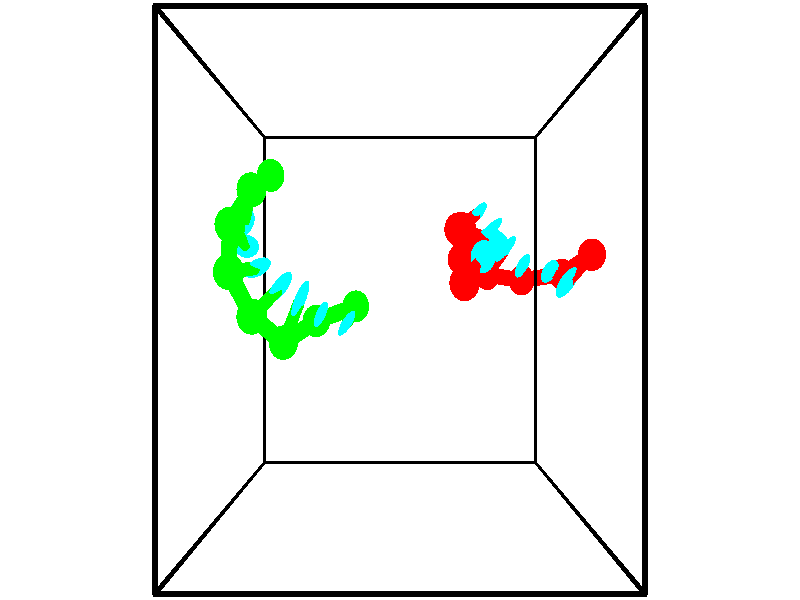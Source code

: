 // switches for output
#declare DRAW_BASES = 1; // possible values are 0, 1; only relevant for DNA ribbons
#declare DRAW_BASES_TYPE = 3; // possible values are 1, 2, 3; only relevant for DNA ribbons
#declare DRAW_FOG = 0; // set to 1 to enable fog

#include "colors.inc"

#include "transforms.inc"
background { rgb <1, 1, 1>}

#default {
   normal{
       ripples 0.25
       frequency 0.20
       turbulence 0.2
       lambda 5
   }
	finish {
		phong 0.1
		phong_size 40.
	}
}

// original window dimensions: 1024x640


// camera settings

camera {
	sky <-0, 1, 0>
	up <-0, 1, 0>
	right 1.6 * <1, 0, 0>
	location <2.5, 2.5, 11.1562>
	look_at <2.5, 2.5, 2.5>
	direction <0, 0, -8.6562>
	angle 67.0682
}


# declare cpy_camera_pos = <2.5, 2.5, 11.1562>;
# if (DRAW_FOG = 1)
fog {
	fog_type 2
	up vnormalize(cpy_camera_pos)
	color rgbt<1,1,1,0.3>
	distance 1e-5
	fog_alt 3e-3
	fog_offset 4
}
# end


// LIGHTS

# declare lum = 6;
global_settings {
	ambient_light rgb lum * <0.05, 0.05, 0.05>
	max_trace_level 15
}# declare cpy_direct_light_amount = 0.25;
light_source
{	1000 * <-1, -1, 1>,
	rgb lum * cpy_direct_light_amount
	parallel
}

light_source
{	1000 * <1, 1, -1>,
	rgb lum * cpy_direct_light_amount
	parallel
}

// strand 0

// nucleotide -1

// particle -1
sphere {
	<3.567434, 2.733855, 1.173229> 0.250000
	pigment { color rgbt <1,0,0,0> }
	no_shadow
}
cylinder {
	<3.696541, 2.920723, 1.502488>,  <3.774005, 3.032844, 1.700044>, 0.100000
	pigment { color rgbt <1,0,0,0> }
	no_shadow
}
cylinder {
	<3.696541, 2.920723, 1.502488>,  <3.567434, 2.733855, 1.173229>, 0.100000
	pigment { color rgbt <1,0,0,0> }
	no_shadow
}

// particle -1
sphere {
	<3.696541, 2.920723, 1.502488> 0.100000
	pigment { color rgbt <1,0,0,0> }
	no_shadow
}
sphere {
	0, 1
	scale<0.080000,0.200000,0.300000>
	matrix <0.659704, 0.512583, -0.549590,
		-0.678684, 0.720424, -0.142750,
		0.322767, 0.467171, 0.823148,
		3.793371, 3.060874, 1.749433>
	pigment { color rgbt <0,1,1,0> }
	no_shadow
}
cylinder {
	<3.524006, 3.478391, 1.048879>,  <3.567434, 2.733855, 1.173229>, 0.130000
	pigment { color rgbt <1,0,0,0> }
	no_shadow
}

// nucleotide -1

// particle -1
sphere {
	<3.524006, 3.478391, 1.048879> 0.250000
	pigment { color rgbt <1,0,0,0> }
	no_shadow
}
cylinder {
	<3.806419, 3.358551, 1.305552>,  <3.975867, 3.286647, 1.459556>, 0.100000
	pigment { color rgbt <1,0,0,0> }
	no_shadow
}
cylinder {
	<3.806419, 3.358551, 1.305552>,  <3.524006, 3.478391, 1.048879>, 0.100000
	pigment { color rgbt <1,0,0,0> }
	no_shadow
}

// particle -1
sphere {
	<3.806419, 3.358551, 1.305552> 0.100000
	pigment { color rgbt <1,0,0,0> }
	no_shadow
}
sphere {
	0, 1
	scale<0.080000,0.200000,0.300000>
	matrix <0.695513, 0.463950, -0.548645,
		-0.133334, 0.833661, 0.535940,
		0.706033, -0.299600, 0.641683,
		4.018229, 3.268671, 1.498057>
	pigment { color rgbt <0,1,1,0> }
	no_shadow
}
cylinder {
	<3.553757, 3.569905, 0.221310>,  <3.524006, 3.478391, 1.048879>, 0.130000
	pigment { color rgbt <1,0,0,0> }
	no_shadow
}

// nucleotide -1

// particle -1
sphere {
	<3.553757, 3.569905, 0.221310> 0.250000
	pigment { color rgbt <1,0,0,0> }
	no_shadow
}
cylinder {
	<3.786835, 3.735527, -0.058411>,  <3.926681, 3.834900, -0.226244>, 0.100000
	pigment { color rgbt <1,0,0,0> }
	no_shadow
}
cylinder {
	<3.786835, 3.735527, -0.058411>,  <3.553757, 3.569905, 0.221310>, 0.100000
	pigment { color rgbt <1,0,0,0> }
	no_shadow
}

// particle -1
sphere {
	<3.786835, 3.735527, -0.058411> 0.100000
	pigment { color rgbt <1,0,0,0> }
	no_shadow
}
sphere {
	0, 1
	scale<0.080000,0.200000,0.300000>
	matrix <0.729974, -0.644883, 0.226416,
		-0.357220, -0.642405, -0.678019,
		0.582694, 0.414056, -0.699304,
		3.961643, 3.859744, -0.268202>
	pigment { color rgbt <0,1,1,0> }
	no_shadow
}
cylinder {
	<3.661858, 3.148211, -0.364358>,  <3.553757, 3.569905, 0.221310>, 0.130000
	pigment { color rgbt <1,0,0,0> }
	no_shadow
}

// nucleotide -1

// particle -1
sphere {
	<3.661858, 3.148211, -0.364358> 0.250000
	pigment { color rgbt <1,0,0,0> }
	no_shadow
}
cylinder {
	<3.968597, 3.400963, -0.319326>,  <4.152641, 3.552613, -0.292307>, 0.100000
	pigment { color rgbt <1,0,0,0> }
	no_shadow
}
cylinder {
	<3.968597, 3.400963, -0.319326>,  <3.661858, 3.148211, -0.364358>, 0.100000
	pigment { color rgbt <1,0,0,0> }
	no_shadow
}

// particle -1
sphere {
	<3.968597, 3.400963, -0.319326> 0.100000
	pigment { color rgbt <1,0,0,0> }
	no_shadow
}
sphere {
	0, 1
	scale<0.080000,0.200000,0.300000>
	matrix <0.605445, -0.770380, 0.199879,
		0.213028, -0.085117, -0.973331,
		0.766848, 0.631878, 0.112579,
		4.198652, 3.590526, -0.285552>
	pigment { color rgbt <0,1,1,0> }
	no_shadow
}
cylinder {
	<4.223461, 2.913603, -0.768708>,  <3.661858, 3.148211, -0.364358>, 0.130000
	pigment { color rgbt <1,0,0,0> }
	no_shadow
}

// nucleotide -1

// particle -1
sphere {
	<4.223461, 2.913603, -0.768708> 0.250000
	pigment { color rgbt <1,0,0,0> }
	no_shadow
}
cylinder {
	<4.378357, 3.135574, -0.474199>,  <4.471294, 3.268757, -0.297493>, 0.100000
	pigment { color rgbt <1,0,0,0> }
	no_shadow
}
cylinder {
	<4.378357, 3.135574, -0.474199>,  <4.223461, 2.913603, -0.768708>, 0.100000
	pigment { color rgbt <1,0,0,0> }
	no_shadow
}

// particle -1
sphere {
	<4.378357, 3.135574, -0.474199> 0.100000
	pigment { color rgbt <1,0,0,0> }
	no_shadow
}
sphere {
	0, 1
	scale<0.080000,0.200000,0.300000>
	matrix <0.655984, -0.726986, 0.202918,
		0.647866, 0.404406, -0.645543,
		0.387240, 0.554929, 0.736273,
		4.494529, 3.302053, -0.253317>
	pigment { color rgbt <0,1,1,0> }
	no_shadow
}
cylinder {
	<4.910269, 2.826461, -0.812068>,  <4.223461, 2.913603, -0.768708>, 0.130000
	pigment { color rgbt <1,0,0,0> }
	no_shadow
}

// nucleotide -1

// particle -1
sphere {
	<4.910269, 2.826461, -0.812068> 0.250000
	pigment { color rgbt <1,0,0,0> }
	no_shadow
}
cylinder {
	<4.845161, 2.943649, -0.435202>,  <4.806097, 3.013962, -0.209082>, 0.100000
	pigment { color rgbt <1,0,0,0> }
	no_shadow
}
cylinder {
	<4.845161, 2.943649, -0.435202>,  <4.910269, 2.826461, -0.812068>, 0.100000
	pigment { color rgbt <1,0,0,0> }
	no_shadow
}

// particle -1
sphere {
	<4.845161, 2.943649, -0.435202> 0.100000
	pigment { color rgbt <1,0,0,0> }
	no_shadow
}
sphere {
	0, 1
	scale<0.080000,0.200000,0.300000>
	matrix <0.715091, -0.622902, 0.317233,
		0.679817, 0.725370, -0.108111,
		-0.162769, 0.292970, 0.942165,
		4.796331, 3.031540, -0.152553>
	pigment { color rgbt <0,1,1,0> }
	no_shadow
}
cylinder {
	<5.636549, 2.914957, -0.539724>,  <4.910269, 2.826461, -0.812068>, 0.130000
	pigment { color rgbt <1,0,0,0> }
	no_shadow
}

// nucleotide -1

// particle -1
sphere {
	<5.636549, 2.914957, -0.539724> 0.250000
	pigment { color rgbt <1,0,0,0> }
	no_shadow
}
cylinder {
	<5.419838, 2.928619, -0.203793>,  <5.289812, 2.936817, -0.002234>, 0.100000
	pigment { color rgbt <1,0,0,0> }
	no_shadow
}
cylinder {
	<5.419838, 2.928619, -0.203793>,  <5.636549, 2.914957, -0.539724>, 0.100000
	pigment { color rgbt <1,0,0,0> }
	no_shadow
}

// particle -1
sphere {
	<5.419838, 2.928619, -0.203793> 0.100000
	pigment { color rgbt <1,0,0,0> }
	no_shadow
}
sphere {
	0, 1
	scale<0.080000,0.200000,0.300000>
	matrix <0.684519, -0.561899, 0.464439,
		0.487762, 0.826500, 0.281044,
		-0.541777, 0.034156, 0.839828,
		5.257305, 2.938866, 0.048156>
	pigment { color rgbt <0,1,1,0> }
	no_shadow
}
cylinder {
	<6.045561, 3.195230, -0.003310>,  <5.636549, 2.914957, -0.539724>, 0.130000
	pigment { color rgbt <1,0,0,0> }
	no_shadow
}

// nucleotide -1

// particle -1
sphere {
	<6.045561, 3.195230, -0.003310> 0.250000
	pigment { color rgbt <1,0,0,0> }
	no_shadow
}
cylinder {
	<5.753082, 2.949013, 0.114304>,  <5.577595, 2.801282, 0.184872>, 0.100000
	pigment { color rgbt <1,0,0,0> }
	no_shadow
}
cylinder {
	<5.753082, 2.949013, 0.114304>,  <6.045561, 3.195230, -0.003310>, 0.100000
	pigment { color rgbt <1,0,0,0> }
	no_shadow
}

// particle -1
sphere {
	<5.753082, 2.949013, 0.114304> 0.100000
	pigment { color rgbt <1,0,0,0> }
	no_shadow
}
sphere {
	0, 1
	scale<0.080000,0.200000,0.300000>
	matrix <0.625672, -0.433397, 0.648615,
		-0.271817, 0.658235, 0.702027,
		-0.731197, -0.615544, 0.294035,
		5.533723, 2.764350, 0.202514>
	pigment { color rgbt <0,1,1,0> }
	no_shadow
}
// strand 1

// nucleotide -1

// particle -1
sphere {
	<1.668139, 2.399727, -0.200256> 0.250000
	pigment { color rgbt <0,1,0,0> }
	no_shadow
}
cylinder {
	<1.603203, 2.261345, 0.169384>,  <1.564241, 2.178316, 0.391168>, 0.100000
	pigment { color rgbt <0,1,0,0> }
	no_shadow
}
cylinder {
	<1.603203, 2.261345, 0.169384>,  <1.668139, 2.399727, -0.200256>, 0.100000
	pigment { color rgbt <0,1,0,0> }
	no_shadow
}

// particle -1
sphere {
	<1.603203, 2.261345, 0.169384> 0.100000
	pigment { color rgbt <0,1,0,0> }
	no_shadow
}
sphere {
	0, 1
	scale<0.080000,0.200000,0.300000>
	matrix <-0.764440, 0.636267, 0.103906,
		-0.623921, -0.689550, -0.367754,
		-0.162341, -0.345955, 0.924100,
		1.554500, 2.157558, 0.446614>
	pigment { color rgbt <0,1,1,0> }
	no_shadow
}
cylinder {
	<0.964632, 2.181044, 0.067052>,  <1.668139, 2.399727, -0.200256>, 0.130000
	pigment { color rgbt <0,1,0,0> }
	no_shadow
}

// nucleotide -1

// particle -1
sphere {
	<0.964632, 2.181044, 0.067052> 0.250000
	pigment { color rgbt <0,1,0,0> }
	no_shadow
}
cylinder {
	<1.061584, 2.246094, 0.449633>,  <1.119756, 2.285123, 0.679182>, 0.100000
	pigment { color rgbt <0,1,0,0> }
	no_shadow
}
cylinder {
	<1.061584, 2.246094, 0.449633>,  <0.964632, 2.181044, 0.067052>, 0.100000
	pigment { color rgbt <0,1,0,0> }
	no_shadow
}

// particle -1
sphere {
	<1.061584, 2.246094, 0.449633> 0.100000
	pigment { color rgbt <0,1,0,0> }
	no_shadow
}
sphere {
	0, 1
	scale<0.080000,0.200000,0.300000>
	matrix <-0.864381, 0.483879, 0.136776,
		-0.440565, -0.859893, 0.257850,
		0.242381, 0.162622, 0.956455,
		1.134299, 2.294881, 0.736570>
	pigment { color rgbt <0,1,1,0> }
	no_shadow
}
cylinder {
	<0.474037, 1.882802, 0.666258>,  <0.964632, 2.181044, 0.067052>, 0.130000
	pigment { color rgbt <0,1,0,0> }
	no_shadow
}

// nucleotide -1

// particle -1
sphere {
	<0.474037, 1.882802, 0.666258> 0.250000
	pigment { color rgbt <0,1,0,0> }
	no_shadow
}
cylinder {
	<0.648849, 2.239799, 0.710904>,  <0.753737, 2.453998, 0.737691>, 0.100000
	pigment { color rgbt <0,1,0,0> }
	no_shadow
}
cylinder {
	<0.648849, 2.239799, 0.710904>,  <0.474037, 1.882802, 0.666258>, 0.100000
	pigment { color rgbt <0,1,0,0> }
	no_shadow
}

// particle -1
sphere {
	<0.648849, 2.239799, 0.710904> 0.100000
	pigment { color rgbt <0,1,0,0> }
	no_shadow
}
sphere {
	0, 1
	scale<0.080000,0.200000,0.300000>
	matrix <-0.888622, 0.447628, -0.099898,
		-0.139120, -0.055524, 0.988718,
		0.437031, 0.892494, 0.111614,
		0.779959, 2.507548, 0.744388>
	pigment { color rgbt <0,1,1,0> }
	no_shadow
}
cylinder {
	<0.031869, 2.268688, 1.094383>,  <0.474037, 1.882802, 0.666258>, 0.130000
	pigment { color rgbt <0,1,0,0> }
	no_shadow
}

// nucleotide -1

// particle -1
sphere {
	<0.031869, 2.268688, 1.094383> 0.250000
	pigment { color rgbt <0,1,0,0> }
	no_shadow
}
cylinder {
	<0.254555, 2.507591, 0.863436>,  <0.388166, 2.650933, 0.724868>, 0.100000
	pigment { color rgbt <0,1,0,0> }
	no_shadow
}
cylinder {
	<0.254555, 2.507591, 0.863436>,  <0.031869, 2.268688, 1.094383>, 0.100000
	pigment { color rgbt <0,1,0,0> }
	no_shadow
}

// particle -1
sphere {
	<0.254555, 2.507591, 0.863436> 0.100000
	pigment { color rgbt <0,1,0,0> }
	no_shadow
}
sphere {
	0, 1
	scale<0.080000,0.200000,0.300000>
	matrix <-0.815822, 0.524066, -0.244517,
		0.156539, 0.607154, 0.779012,
		0.556713, 0.597259, -0.577367,
		0.421569, 2.686769, 0.690226>
	pigment { color rgbt <0,1,1,0> }
	no_shadow
}
cylinder {
	<-0.338486, 2.886802, 1.152567>,  <0.031869, 2.268688, 1.094383>, 0.130000
	pigment { color rgbt <0,1,0,0> }
	no_shadow
}

// nucleotide -1

// particle -1
sphere {
	<-0.338486, 2.886802, 1.152567> 0.250000
	pigment { color rgbt <0,1,0,0> }
	no_shadow
}
cylinder {
	<-0.146263, 2.935524, 0.805182>,  <-0.030929, 2.964757, 0.596750>, 0.100000
	pigment { color rgbt <0,1,0,0> }
	no_shadow
}
cylinder {
	<-0.146263, 2.935524, 0.805182>,  <-0.338486, 2.886802, 1.152567>, 0.100000
	pigment { color rgbt <0,1,0,0> }
	no_shadow
}

// particle -1
sphere {
	<-0.146263, 2.935524, 0.805182> 0.100000
	pigment { color rgbt <0,1,0,0> }
	no_shadow
}
sphere {
	0, 1
	scale<0.080000,0.200000,0.300000>
	matrix <-0.630652, 0.736138, -0.245720,
		0.609379, 0.665781, 0.430573,
		0.480557, 0.121805, -0.868463,
		-0.002096, 2.972065, 0.544643>
	pigment { color rgbt <0,1,1,0> }
	no_shadow
}
cylinder {
	<-0.350460, 3.549971, 1.032270>,  <-0.338486, 2.886802, 1.152567>, 0.130000
	pigment { color rgbt <0,1,0,0> }
	no_shadow
}

// nucleotide -1

// particle -1
sphere {
	<-0.350460, 3.549971, 1.032270> 0.250000
	pigment { color rgbt <0,1,0,0> }
	no_shadow
}
cylinder {
	<-0.282333, 3.403183, 0.666467>,  <-0.241457, 3.315110, 0.446985>, 0.100000
	pigment { color rgbt <0,1,0,0> }
	no_shadow
}
cylinder {
	<-0.282333, 3.403183, 0.666467>,  <-0.350460, 3.549971, 1.032270>, 0.100000
	pigment { color rgbt <0,1,0,0> }
	no_shadow
}

// particle -1
sphere {
	<-0.282333, 3.403183, 0.666467> 0.100000
	pigment { color rgbt <0,1,0,0> }
	no_shadow
}
sphere {
	0, 1
	scale<0.080000,0.200000,0.300000>
	matrix <-0.415860, 0.814603, -0.404330,
		0.893338, 0.449171, -0.013868,
		0.170317, -0.366971, -0.914508,
		-0.231238, 3.293092, 0.392115>
	pigment { color rgbt <0,1,1,0> }
	no_shadow
}
cylinder {
	<-0.079163, 4.093155, 0.679632>,  <-0.350460, 3.549971, 1.032270>, 0.130000
	pigment { color rgbt <0,1,0,0> }
	no_shadow
}

// nucleotide -1

// particle -1
sphere {
	<-0.079163, 4.093155, 0.679632> 0.250000
	pigment { color rgbt <0,1,0,0> }
	no_shadow
}
cylinder {
	<-0.226990, 3.845123, 0.402816>,  <-0.315686, 3.696304, 0.236726>, 0.100000
	pigment { color rgbt <0,1,0,0> }
	no_shadow
}
cylinder {
	<-0.226990, 3.845123, 0.402816>,  <-0.079163, 4.093155, 0.679632>, 0.100000
	pigment { color rgbt <0,1,0,0> }
	no_shadow
}

// particle -1
sphere {
	<-0.226990, 3.845123, 0.402816> 0.100000
	pigment { color rgbt <0,1,0,0> }
	no_shadow
}
sphere {
	0, 1
	scale<0.080000,0.200000,0.300000>
	matrix <-0.479620, 0.765183, -0.429488,
		0.795855, 0.173193, -0.580188,
		-0.369566, -0.620080, -0.692042,
		-0.337860, 3.659099, 0.195203>
	pigment { color rgbt <0,1,1,0> }
	no_shadow
}
cylinder {
	<0.106486, 4.421077, -0.018083>,  <-0.079163, 4.093155, 0.679632>, 0.130000
	pigment { color rgbt <0,1,0,0> }
	no_shadow
}

// nucleotide -1

// particle -1
sphere {
	<0.106486, 4.421077, -0.018083> 0.250000
	pigment { color rgbt <0,1,0,0> }
	no_shadow
}
cylinder {
	<-0.197815, 4.168015, -0.076051>,  <-0.380395, 4.016177, -0.110832>, 0.100000
	pigment { color rgbt <0,1,0,0> }
	no_shadow
}
cylinder {
	<-0.197815, 4.168015, -0.076051>,  <0.106486, 4.421077, -0.018083>, 0.100000
	pigment { color rgbt <0,1,0,0> }
	no_shadow
}

// particle -1
sphere {
	<-0.197815, 4.168015, -0.076051> 0.100000
	pigment { color rgbt <0,1,0,0> }
	no_shadow
}
sphere {
	0, 1
	scale<0.080000,0.200000,0.300000>
	matrix <-0.515075, 0.724341, -0.458288,
		0.394910, -0.273999, -0.876909,
		-0.760752, -0.632657, -0.144920,
		-0.426041, 3.978217, -0.119527>
	pigment { color rgbt <0,1,1,0> }
	no_shadow
}
// box output
cylinder {
	<0.000000, 0.000000, 0.000000>,  <5.000000, 0.000000, 0.000000>, 0.025000
	pigment { color rgbt <0,0,0,0> }
	no_shadow
}
cylinder {
	<0.000000, 0.000000, 0.000000>,  <0.000000, 5.000000, 0.000000>, 0.025000
	pigment { color rgbt <0,0,0,0> }
	no_shadow
}
cylinder {
	<0.000000, 0.000000, 0.000000>,  <0.000000, 0.000000, 5.000000>, 0.025000
	pigment { color rgbt <0,0,0,0> }
	no_shadow
}
cylinder {
	<5.000000, 5.000000, 5.000000>,  <0.000000, 5.000000, 5.000000>, 0.025000
	pigment { color rgbt <0,0,0,0> }
	no_shadow
}
cylinder {
	<5.000000, 5.000000, 5.000000>,  <5.000000, 0.000000, 5.000000>, 0.025000
	pigment { color rgbt <0,0,0,0> }
	no_shadow
}
cylinder {
	<5.000000, 5.000000, 5.000000>,  <5.000000, 5.000000, 0.000000>, 0.025000
	pigment { color rgbt <0,0,0,0> }
	no_shadow
}
cylinder {
	<0.000000, 0.000000, 5.000000>,  <0.000000, 5.000000, 5.000000>, 0.025000
	pigment { color rgbt <0,0,0,0> }
	no_shadow
}
cylinder {
	<0.000000, 0.000000, 5.000000>,  <5.000000, 0.000000, 5.000000>, 0.025000
	pigment { color rgbt <0,0,0,0> }
	no_shadow
}
cylinder {
	<5.000000, 5.000000, 0.000000>,  <0.000000, 5.000000, 0.000000>, 0.025000
	pigment { color rgbt <0,0,0,0> }
	no_shadow
}
cylinder {
	<5.000000, 5.000000, 0.000000>,  <5.000000, 0.000000, 0.000000>, 0.025000
	pigment { color rgbt <0,0,0,0> }
	no_shadow
}
cylinder {
	<5.000000, 0.000000, 5.000000>,  <5.000000, 0.000000, 0.000000>, 0.025000
	pigment { color rgbt <0,0,0,0> }
	no_shadow
}
cylinder {
	<0.000000, 5.000000, 0.000000>,  <0.000000, 5.000000, 5.000000>, 0.025000
	pigment { color rgbt <0,0,0,0> }
	no_shadow
}
// end of box output
